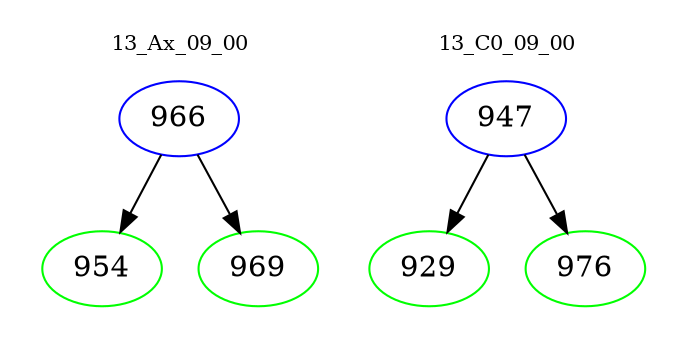 digraph{
subgraph cluster_0 {
color = white
label = "13_Ax_09_00";
fontsize=10;
T0_966 [label="966", color="blue"]
T0_966 -> T0_954 [color="black"]
T0_954 [label="954", color="green"]
T0_966 -> T0_969 [color="black"]
T0_969 [label="969", color="green"]
}
subgraph cluster_1 {
color = white
label = "13_C0_09_00";
fontsize=10;
T1_947 [label="947", color="blue"]
T1_947 -> T1_929 [color="black"]
T1_929 [label="929", color="green"]
T1_947 -> T1_976 [color="black"]
T1_976 [label="976", color="green"]
}
}
